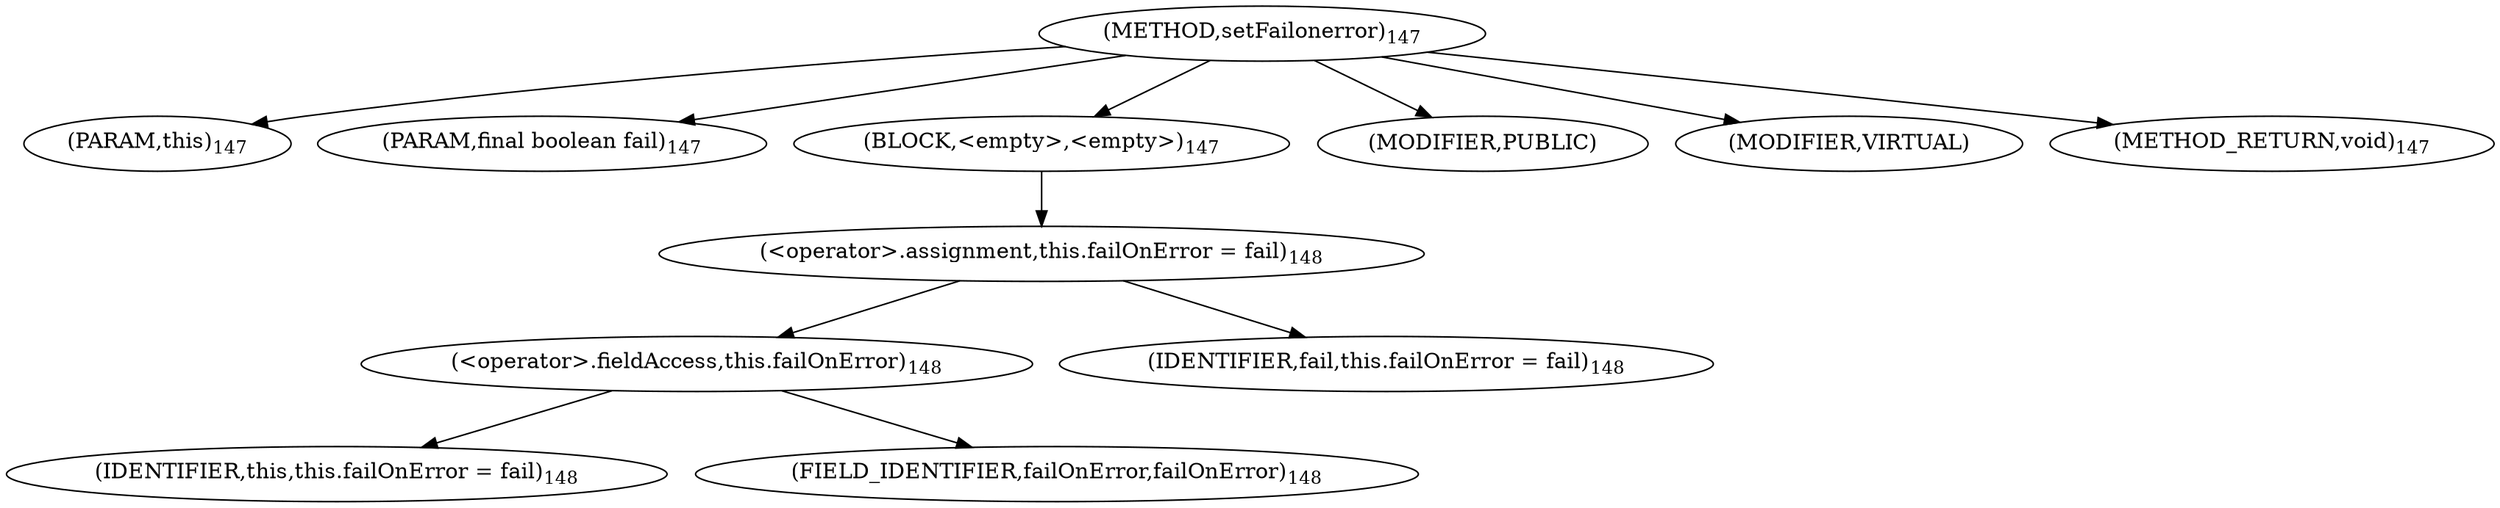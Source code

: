 digraph "setFailonerror" {  
"74" [label = <(METHOD,setFailonerror)<SUB>147</SUB>> ]
"75" [label = <(PARAM,this)<SUB>147</SUB>> ]
"76" [label = <(PARAM,final boolean fail)<SUB>147</SUB>> ]
"77" [label = <(BLOCK,&lt;empty&gt;,&lt;empty&gt;)<SUB>147</SUB>> ]
"78" [label = <(&lt;operator&gt;.assignment,this.failOnError = fail)<SUB>148</SUB>> ]
"79" [label = <(&lt;operator&gt;.fieldAccess,this.failOnError)<SUB>148</SUB>> ]
"80" [label = <(IDENTIFIER,this,this.failOnError = fail)<SUB>148</SUB>> ]
"81" [label = <(FIELD_IDENTIFIER,failOnError,failOnError)<SUB>148</SUB>> ]
"82" [label = <(IDENTIFIER,fail,this.failOnError = fail)<SUB>148</SUB>> ]
"83" [label = <(MODIFIER,PUBLIC)> ]
"84" [label = <(MODIFIER,VIRTUAL)> ]
"85" [label = <(METHOD_RETURN,void)<SUB>147</SUB>> ]
  "74" -> "75" 
  "74" -> "76" 
  "74" -> "77" 
  "74" -> "83" 
  "74" -> "84" 
  "74" -> "85" 
  "77" -> "78" 
  "78" -> "79" 
  "78" -> "82" 
  "79" -> "80" 
  "79" -> "81" 
}
